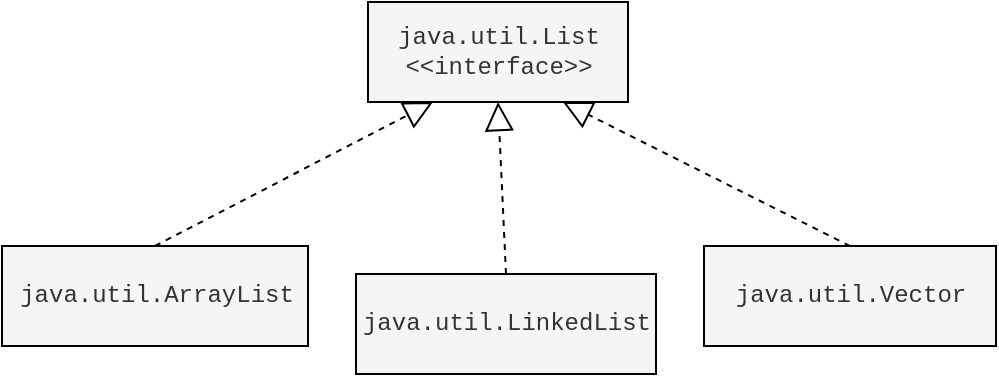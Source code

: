 <mxfile version="13.9.9" type="device"><diagram id="tROR2bfoaqY_1Qpc9w6l" name="Página-1"><mxGraphModel dx="1086" dy="806" grid="0" gridSize="10" guides="1" tooltips="1" connect="1" arrows="1" fold="1" page="1" pageScale="1" pageWidth="827" pageHeight="1169" math="0" shadow="0"><root><mxCell id="0"/><mxCell id="1" parent="0"/><mxCell id="BIr_JCTg3oNRjnAL4KfU-2" value="java.util.List&lt;br&gt;&amp;lt;&amp;lt;interface&amp;gt;&amp;gt;" style="html=1;fillColor=#f5f5f5;fontColor=#333333;fontFamily=Courier New;" vertex="1" parent="1"><mxGeometry x="385" y="70" width="130" height="50" as="geometry"/></mxCell><mxCell id="BIr_JCTg3oNRjnAL4KfU-3" value="java.util.LinkedList" style="html=1;fillColor=#f5f5f5;fontColor=#333333;fontFamily=Courier New;" vertex="1" parent="1"><mxGeometry x="379" y="206" width="150" height="50" as="geometry"/></mxCell><mxCell id="BIr_JCTg3oNRjnAL4KfU-4" value="java.util.ArrayList" style="html=1;fillColor=#f5f5f5;fontColor=#333333;fontFamily=Courier New;" vertex="1" parent="1"><mxGeometry x="202" y="192" width="153" height="50" as="geometry"/></mxCell><mxCell id="BIr_JCTg3oNRjnAL4KfU-5" value="java.util.Vector" style="html=1;fillColor=#f5f5f5;fontColor=#333333;fontFamily=Courier New;" vertex="1" parent="1"><mxGeometry x="553" y="192" width="146" height="50" as="geometry"/></mxCell><mxCell id="BIr_JCTg3oNRjnAL4KfU-7" value="" style="endArrow=block;dashed=1;endFill=0;endSize=12;html=1;exitX=0.5;exitY=0;exitDx=0;exitDy=0;entryX=0.25;entryY=1;entryDx=0;entryDy=0;" edge="1" parent="1" source="BIr_JCTg3oNRjnAL4KfU-4" target="BIr_JCTg3oNRjnAL4KfU-2"><mxGeometry width="160" relative="1" as="geometry"><mxPoint x="238" y="149" as="sourcePoint"/><mxPoint x="398" y="149" as="targetPoint"/></mxGeometry></mxCell><mxCell id="BIr_JCTg3oNRjnAL4KfU-8" value="" style="endArrow=block;dashed=1;endFill=0;endSize=12;html=1;exitX=0.5;exitY=0;exitDx=0;exitDy=0;entryX=0.5;entryY=1;entryDx=0;entryDy=0;" edge="1" parent="1" source="BIr_JCTg3oNRjnAL4KfU-3" target="BIr_JCTg3oNRjnAL4KfU-2"><mxGeometry width="160" relative="1" as="geometry"><mxPoint x="225" y="200" as="sourcePoint"/><mxPoint x="387.5" y="110" as="targetPoint"/></mxGeometry></mxCell><mxCell id="BIr_JCTg3oNRjnAL4KfU-9" value="" style="endArrow=block;dashed=1;endFill=0;endSize=12;html=1;exitX=0.5;exitY=0;exitDx=0;exitDy=0;entryX=0.75;entryY=1;entryDx=0;entryDy=0;" edge="1" parent="1" source="BIr_JCTg3oNRjnAL4KfU-5" target="BIr_JCTg3oNRjnAL4KfU-2"><mxGeometry width="160" relative="1" as="geometry"><mxPoint x="235" y="210" as="sourcePoint"/><mxPoint x="397.5" y="120" as="targetPoint"/></mxGeometry></mxCell></root></mxGraphModel></diagram></mxfile>